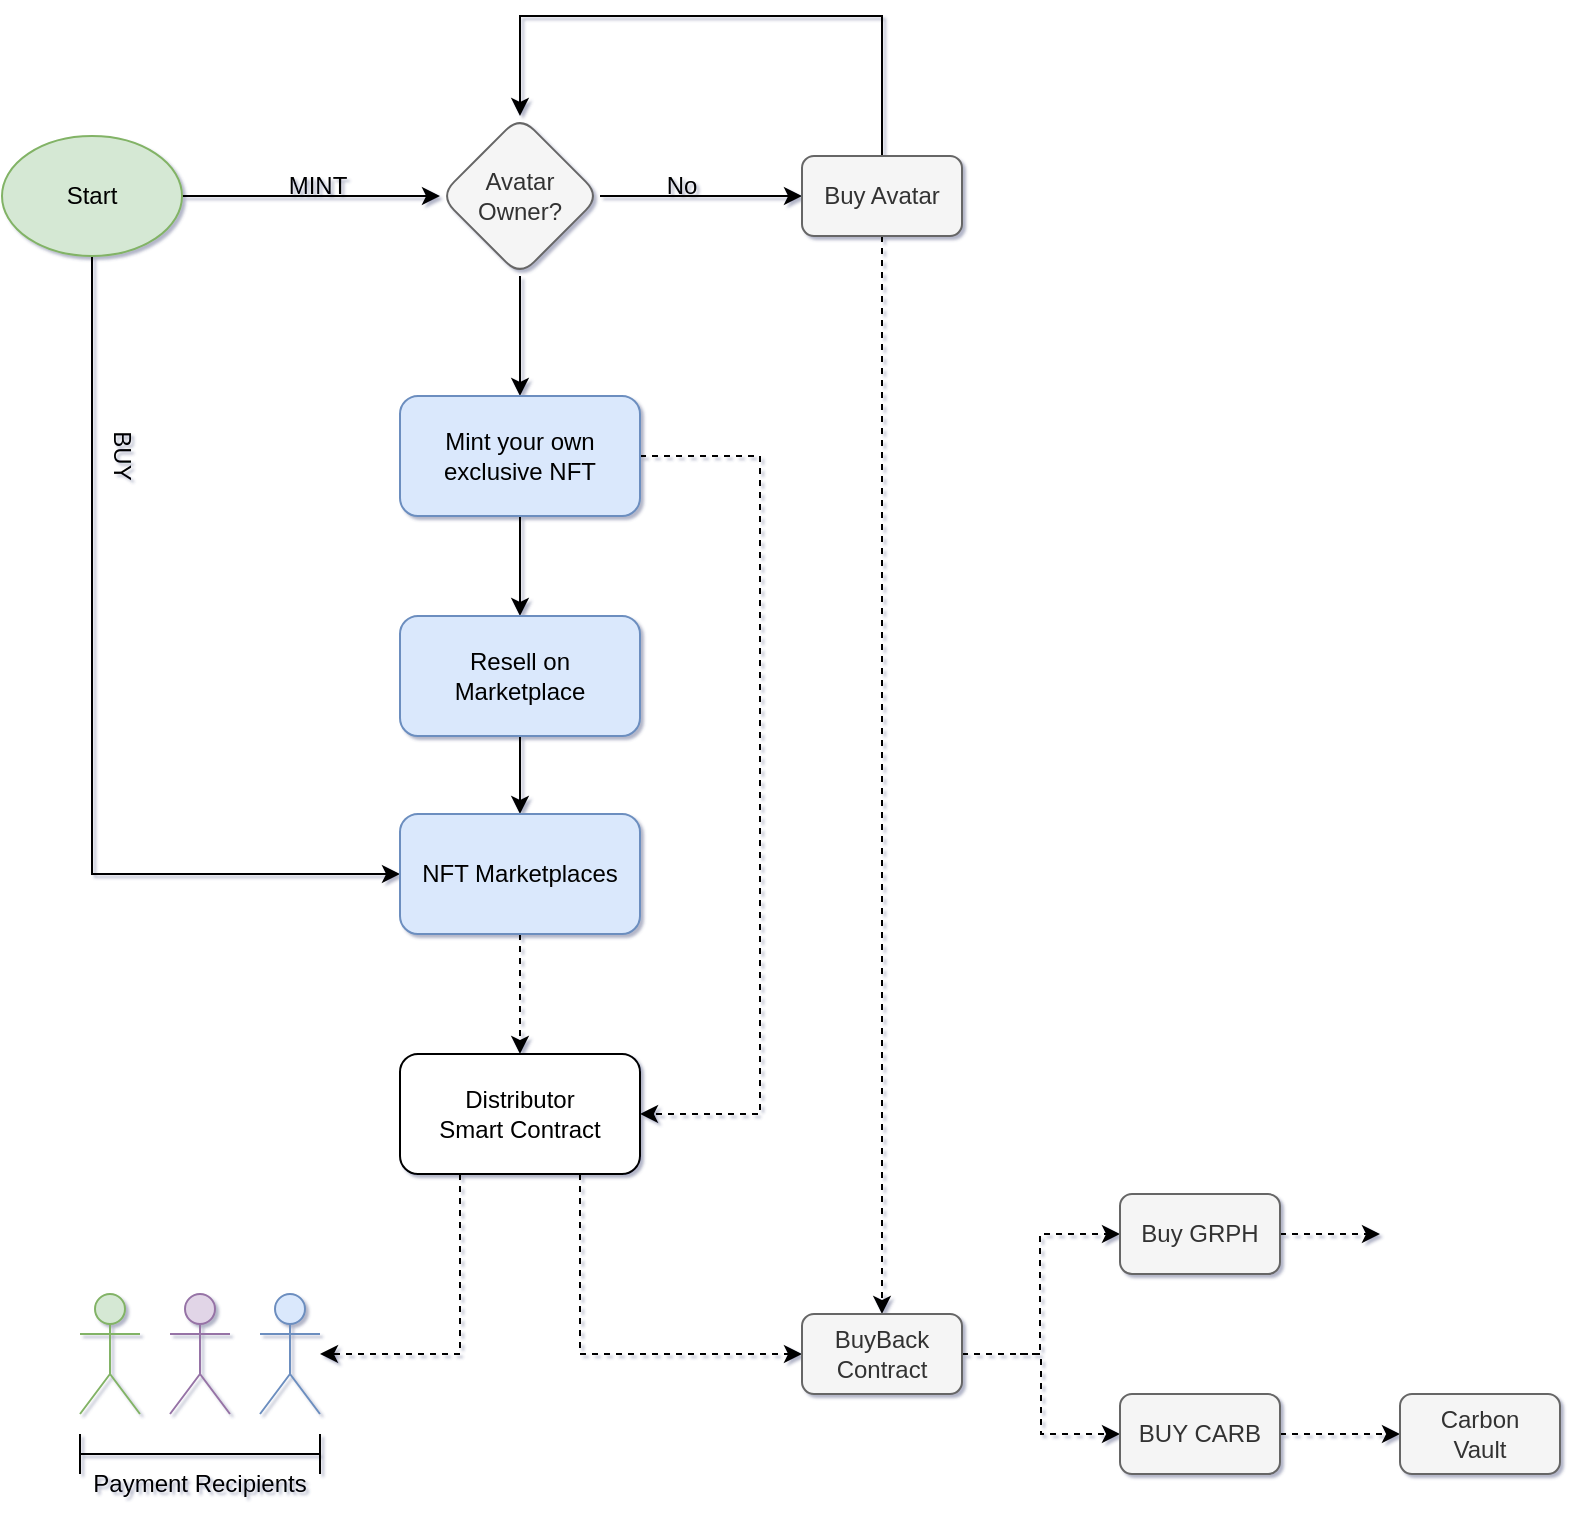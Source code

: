 <mxfile version="16.4.3" type="github">
  <diagram id="_UXg3EZRKqw_mdlAzJet" name="Page-1">
    <mxGraphModel dx="946" dy="1790" grid="1" gridSize="10" guides="1" tooltips="1" connect="1" arrows="1" fold="1" page="1" pageScale="1" pageWidth="827" pageHeight="1169" background="none" math="0" shadow="1">
      <root>
        <mxCell id="0" />
        <mxCell id="1" parent="0" />
        <mxCell id="QuIaBzUg3UuywY2mTjsj-6" style="edgeStyle=orthogonalEdgeStyle;rounded=0;orthogonalLoop=1;jettySize=auto;html=1;exitX=1;exitY=0.5;exitDx=0;exitDy=0;entryX=0;entryY=0.5;entryDx=0;entryDy=0;" parent="1" source="QuIaBzUg3UuywY2mTjsj-1" target="QuIaBzUg3UuywY2mTjsj-2" edge="1">
          <mxGeometry relative="1" as="geometry" />
        </mxCell>
        <mxCell id="QuIaBzUg3UuywY2mTjsj-10" style="edgeStyle=orthogonalEdgeStyle;rounded=0;orthogonalLoop=1;jettySize=auto;html=1;exitX=0.5;exitY=1;exitDx=0;exitDy=0;entryX=0.5;entryY=0;entryDx=0;entryDy=0;" parent="1" source="QuIaBzUg3UuywY2mTjsj-1" target="QuIaBzUg3UuywY2mTjsj-9" edge="1">
          <mxGeometry relative="1" as="geometry" />
        </mxCell>
        <mxCell id="QuIaBzUg3UuywY2mTjsj-1" value="Avatar Owner?" style="rhombus;whiteSpace=wrap;html=1;rounded=1;fillColor=#f5f5f5;fontColor=#333333;strokeColor=#666666;" parent="1" vertex="1">
          <mxGeometry x="230" y="-819" width="80" height="80" as="geometry" />
        </mxCell>
        <mxCell id="QuIaBzUg3UuywY2mTjsj-3" style="edgeStyle=orthogonalEdgeStyle;rounded=0;orthogonalLoop=1;jettySize=auto;html=1;exitX=0.5;exitY=0;exitDx=0;exitDy=0;entryX=0.5;entryY=0;entryDx=0;entryDy=0;" parent="1" source="QuIaBzUg3UuywY2mTjsj-2" target="QuIaBzUg3UuywY2mTjsj-1" edge="1">
          <mxGeometry relative="1" as="geometry">
            <Array as="points">
              <mxPoint x="451" y="-869" />
              <mxPoint x="270" y="-869" />
            </Array>
          </mxGeometry>
        </mxCell>
        <mxCell id="bduGYvhW30INQsXJT5ZD-14" style="edgeStyle=orthogonalEdgeStyle;rounded=0;orthogonalLoop=1;jettySize=auto;html=1;exitX=0.5;exitY=1;exitDx=0;exitDy=0;entryX=0.5;entryY=0;entryDx=0;entryDy=0;dashed=1;" parent="1" source="QuIaBzUg3UuywY2mTjsj-2" target="bduGYvhW30INQsXJT5ZD-12" edge="1">
          <mxGeometry relative="1" as="geometry" />
        </mxCell>
        <mxCell id="QuIaBzUg3UuywY2mTjsj-2" value="Buy Avatar" style="rounded=1;whiteSpace=wrap;html=1;glass=0;fillColor=#f5f5f5;fontColor=#333333;strokeColor=#666666;" parent="1" vertex="1">
          <mxGeometry x="411" y="-799" width="80" height="40" as="geometry" />
        </mxCell>
        <mxCell id="QuIaBzUg3UuywY2mTjsj-5" style="edgeStyle=orthogonalEdgeStyle;rounded=0;orthogonalLoop=1;jettySize=auto;html=1;exitX=1;exitY=0.5;exitDx=0;exitDy=0;entryX=0;entryY=0.5;entryDx=0;entryDy=0;" parent="1" source="QuIaBzUg3UuywY2mTjsj-4" target="QuIaBzUg3UuywY2mTjsj-1" edge="1">
          <mxGeometry relative="1" as="geometry" />
        </mxCell>
        <mxCell id="QuIaBzUg3UuywY2mTjsj-16" style="edgeStyle=orthogonalEdgeStyle;rounded=0;orthogonalLoop=1;jettySize=auto;html=1;exitX=0.5;exitY=1;exitDx=0;exitDy=0;entryX=0;entryY=0.5;entryDx=0;entryDy=0;" parent="1" source="QuIaBzUg3UuywY2mTjsj-4" target="QuIaBzUg3UuywY2mTjsj-15" edge="1">
          <mxGeometry relative="1" as="geometry" />
        </mxCell>
        <mxCell id="QuIaBzUg3UuywY2mTjsj-4" value="Start" style="ellipse;whiteSpace=wrap;html=1;fillColor=#d5e8d4;strokeColor=#82b366;" parent="1" vertex="1">
          <mxGeometry x="11" y="-809" width="90" height="60" as="geometry" />
        </mxCell>
        <mxCell id="QuIaBzUg3UuywY2mTjsj-8" value="No" style="text;html=1;strokeColor=none;fillColor=none;align=center;verticalAlign=middle;whiteSpace=wrap;rounded=0;labelBackgroundColor=none;" parent="1" vertex="1">
          <mxGeometry x="321" y="-799" width="60" height="30" as="geometry" />
        </mxCell>
        <mxCell id="QuIaBzUg3UuywY2mTjsj-13" style="edgeStyle=orthogonalEdgeStyle;rounded=0;orthogonalLoop=1;jettySize=auto;html=1;exitX=0.5;exitY=1;exitDx=0;exitDy=0;entryX=0.5;entryY=0;entryDx=0;entryDy=0;" parent="1" source="QuIaBzUg3UuywY2mTjsj-9" target="QuIaBzUg3UuywY2mTjsj-11" edge="1">
          <mxGeometry relative="1" as="geometry" />
        </mxCell>
        <mxCell id="Pm1PxJtQP01OEuUM-juH-1" style="edgeStyle=orthogonalEdgeStyle;rounded=0;orthogonalLoop=1;jettySize=auto;html=1;exitX=1;exitY=0.5;exitDx=0;exitDy=0;entryX=1;entryY=0.5;entryDx=0;entryDy=0;dashed=1;" parent="1" source="QuIaBzUg3UuywY2mTjsj-9" target="WOP9kb_ligrmdYlrK7DN-1" edge="1">
          <mxGeometry relative="1" as="geometry">
            <Array as="points">
              <mxPoint x="390" y="-649" />
              <mxPoint x="390" y="-320" />
            </Array>
          </mxGeometry>
        </mxCell>
        <mxCell id="QuIaBzUg3UuywY2mTjsj-9" value="Mint your own exclusive NFT" style="rounded=1;whiteSpace=wrap;html=1;verticalAlign=middle;fillColor=#dae8fc;strokeColor=#6c8ebf;" parent="1" vertex="1">
          <mxGeometry x="210" y="-679" width="120" height="60" as="geometry" />
        </mxCell>
        <mxCell id="QuIaBzUg3UuywY2mTjsj-17" style="edgeStyle=orthogonalEdgeStyle;rounded=0;orthogonalLoop=1;jettySize=auto;html=1;exitX=0.5;exitY=1;exitDx=0;exitDy=0;entryX=0.5;entryY=0;entryDx=0;entryDy=0;" parent="1" source="QuIaBzUg3UuywY2mTjsj-11" target="QuIaBzUg3UuywY2mTjsj-15" edge="1">
          <mxGeometry relative="1" as="geometry" />
        </mxCell>
        <mxCell id="QuIaBzUg3UuywY2mTjsj-11" value="Resell on Marketplace" style="rounded=1;whiteSpace=wrap;html=1;verticalAlign=middle;fillColor=#dae8fc;strokeColor=#6c8ebf;" parent="1" vertex="1">
          <mxGeometry x="210" y="-569" width="120" height="60" as="geometry" />
        </mxCell>
        <mxCell id="WOP9kb_ligrmdYlrK7DN-3" style="edgeStyle=orthogonalEdgeStyle;rounded=0;orthogonalLoop=1;jettySize=auto;html=1;exitX=0.5;exitY=1;exitDx=0;exitDy=0;entryX=0.5;entryY=0;entryDx=0;entryDy=0;dashed=1;" parent="1" source="QuIaBzUg3UuywY2mTjsj-15" target="WOP9kb_ligrmdYlrK7DN-1" edge="1">
          <mxGeometry relative="1" as="geometry" />
        </mxCell>
        <mxCell id="QuIaBzUg3UuywY2mTjsj-15" value="NFT Marketplaces" style="rounded=1;whiteSpace=wrap;html=1;verticalAlign=middle;fillColor=#dae8fc;strokeColor=#6c8ebf;" parent="1" vertex="1">
          <mxGeometry x="210" y="-470" width="120" height="60" as="geometry" />
        </mxCell>
        <mxCell id="QuIaBzUg3UuywY2mTjsj-18" value="MINT" style="text;html=1;strokeColor=none;fillColor=none;align=center;verticalAlign=middle;whiteSpace=wrap;rounded=0;labelBackgroundColor=none;" parent="1" vertex="1">
          <mxGeometry x="139" y="-799" width="60" height="30" as="geometry" />
        </mxCell>
        <mxCell id="QuIaBzUg3UuywY2mTjsj-20" value="BUY" style="text;html=1;strokeColor=none;fillColor=none;align=center;verticalAlign=middle;whiteSpace=wrap;rounded=0;labelBackgroundColor=none;rotation=90;" parent="1" vertex="1">
          <mxGeometry x="41" y="-664" width="60" height="30" as="geometry" />
        </mxCell>
        <mxCell id="Pm1PxJtQP01OEuUM-juH-2" style="edgeStyle=orthogonalEdgeStyle;rounded=0;orthogonalLoop=1;jettySize=auto;html=1;exitX=0.25;exitY=1;exitDx=0;exitDy=0;dashed=1;" parent="1" source="WOP9kb_ligrmdYlrK7DN-1" edge="1">
          <mxGeometry relative="1" as="geometry">
            <mxPoint x="170" y="-200" as="targetPoint" />
            <Array as="points">
              <mxPoint x="240" y="-200" />
              <mxPoint x="170" y="-200" />
            </Array>
          </mxGeometry>
        </mxCell>
        <mxCell id="bduGYvhW30INQsXJT5ZD-2" style="edgeStyle=orthogonalEdgeStyle;rounded=0;orthogonalLoop=1;jettySize=auto;html=1;exitX=0.75;exitY=1;exitDx=0;exitDy=0;entryX=0;entryY=0.5;entryDx=0;entryDy=0;dashed=1;" parent="1" source="WOP9kb_ligrmdYlrK7DN-1" target="bduGYvhW30INQsXJT5ZD-12" edge="1">
          <mxGeometry relative="1" as="geometry">
            <mxPoint x="400" y="-200" as="targetPoint" />
          </mxGeometry>
        </mxCell>
        <mxCell id="WOP9kb_ligrmdYlrK7DN-1" value="Distributor&lt;br&gt;Smart Contract" style="rounded=1;whiteSpace=wrap;html=1;" parent="1" vertex="1">
          <mxGeometry x="210" y="-350" width="120" height="60" as="geometry" />
        </mxCell>
        <mxCell id="WOP9kb_ligrmdYlrK7DN-5" value="" style="shape=umlActor;verticalLabelPosition=bottom;verticalAlign=top;html=1;outlineConnect=0;fillColor=#dae8fc;strokeColor=#6c8ebf;" parent="1" vertex="1">
          <mxGeometry x="140" y="-230" width="30" height="60" as="geometry" />
        </mxCell>
        <mxCell id="bduGYvhW30INQsXJT5ZD-6" style="edgeStyle=orthogonalEdgeStyle;rounded=0;orthogonalLoop=1;jettySize=auto;html=1;exitX=1;exitY=0.5;exitDx=0;exitDy=0;entryX=0;entryY=0.5;entryDx=0;entryDy=0;dashed=1;" parent="1" edge="1">
          <mxGeometry relative="1" as="geometry">
            <mxPoint x="520" y="-200" as="sourcePoint" />
            <mxPoint x="570" y="-260" as="targetPoint" />
            <Array as="points">
              <mxPoint x="530" y="-200" />
              <mxPoint x="530" y="-260" />
            </Array>
          </mxGeometry>
        </mxCell>
        <mxCell id="bduGYvhW30INQsXJT5ZD-7" style="edgeStyle=orthogonalEdgeStyle;rounded=0;orthogonalLoop=1;jettySize=auto;html=1;exitX=1;exitY=0.5;exitDx=0;exitDy=0;entryX=0;entryY=0.5;entryDx=0;entryDy=0;dashed=1;" parent="1" source="bduGYvhW30INQsXJT5ZD-12" target="bduGYvhW30INQsXJT5ZD-16" edge="1">
          <mxGeometry relative="1" as="geometry">
            <mxPoint x="520" y="-200" as="sourcePoint" />
            <mxPoint x="570" y="-140" as="targetPoint" />
          </mxGeometry>
        </mxCell>
        <mxCell id="bduGYvhW30INQsXJT5ZD-10" style="edgeStyle=orthogonalEdgeStyle;rounded=0;orthogonalLoop=1;jettySize=auto;html=1;exitX=1;exitY=0.5;exitDx=0;exitDy=0;dashed=1;entryX=0;entryY=0.5;entryDx=0;entryDy=0;" parent="1" source="bduGYvhW30INQsXJT5ZD-16" target="bduGYvhW30INQsXJT5ZD-17" edge="1">
          <mxGeometry relative="1" as="geometry">
            <mxPoint x="690" y="-140" as="sourcePoint" />
            <mxPoint x="680" y="-160" as="targetPoint" />
          </mxGeometry>
        </mxCell>
        <mxCell id="bduGYvhW30INQsXJT5ZD-8" style="edgeStyle=orthogonalEdgeStyle;rounded=0;orthogonalLoop=1;jettySize=auto;html=1;exitX=1;exitY=0.5;exitDx=0;exitDy=0;dashed=1;" parent="1" source="bduGYvhW30INQsXJT5ZD-15" edge="1">
          <mxGeometry relative="1" as="geometry">
            <mxPoint x="690" y="-260" as="sourcePoint" />
            <mxPoint x="700" y="-260" as="targetPoint" />
          </mxGeometry>
        </mxCell>
        <mxCell id="bduGYvhW30INQsXJT5ZD-5" value="" style="shape=image;html=1;verticalAlign=top;verticalLabelPosition=bottom;labelBackgroundColor=#ffffff;imageAspect=0;aspect=fixed;image=https://cdn4.iconfinder.com/data/icons/christmas-2434/128/Artboard_42-128.png" parent="1" vertex="1">
          <mxGeometry x="700" y="-310" width="80" height="80" as="geometry" />
        </mxCell>
        <mxCell id="bduGYvhW30INQsXJT5ZD-12" value="BuyBack&lt;br&gt;Contract" style="rounded=1;whiteSpace=wrap;html=1;glass=0;fillColor=#f5f5f5;fontColor=#333333;strokeColor=#666666;" parent="1" vertex="1">
          <mxGeometry x="411" y="-220" width="80" height="40" as="geometry" />
        </mxCell>
        <mxCell id="bduGYvhW30INQsXJT5ZD-15" value="Buy GRPH" style="rounded=1;whiteSpace=wrap;html=1;glass=0;fillColor=#f5f5f5;fontColor=#333333;strokeColor=#666666;" parent="1" vertex="1">
          <mxGeometry x="570" y="-280" width="80" height="40" as="geometry" />
        </mxCell>
        <mxCell id="bduGYvhW30INQsXJT5ZD-16" value="BUY CARB" style="rounded=1;whiteSpace=wrap;html=1;glass=0;fillColor=#f5f5f5;fontColor=#333333;strokeColor=#666666;" parent="1" vertex="1">
          <mxGeometry x="570" y="-180" width="80" height="40" as="geometry" />
        </mxCell>
        <mxCell id="bduGYvhW30INQsXJT5ZD-17" value="Carbon&lt;br&gt;Vault" style="rounded=1;whiteSpace=wrap;html=1;glass=0;fillColor=#f5f5f5;fontColor=#333333;strokeColor=#666666;" parent="1" vertex="1">
          <mxGeometry x="710" y="-180" width="80" height="40" as="geometry" />
        </mxCell>
        <mxCell id="bduGYvhW30INQsXJT5ZD-19" value="" style="shape=umlActor;verticalLabelPosition=bottom;verticalAlign=top;html=1;outlineConnect=0;fillColor=#e1d5e7;strokeColor=#9673a6;" parent="1" vertex="1">
          <mxGeometry x="95" y="-230" width="30" height="60" as="geometry" />
        </mxCell>
        <mxCell id="bduGYvhW30INQsXJT5ZD-20" value="" style="shape=umlActor;verticalLabelPosition=bottom;verticalAlign=top;html=1;outlineConnect=0;fillColor=#d5e8d4;strokeColor=#82b366;" parent="1" vertex="1">
          <mxGeometry x="50" y="-230" width="30" height="60" as="geometry" />
        </mxCell>
        <mxCell id="bduGYvhW30INQsXJT5ZD-21" value="" style="shape=crossbar;whiteSpace=wrap;html=1;rounded=1;" parent="1" vertex="1">
          <mxGeometry x="50" y="-160" width="120" height="20" as="geometry" />
        </mxCell>
        <mxCell id="bduGYvhW30INQsXJT5ZD-23" value="Payment Recipients" style="text;html=1;strokeColor=none;fillColor=none;align=center;verticalAlign=middle;whiteSpace=wrap;rounded=0;" parent="1" vertex="1">
          <mxGeometry x="50" y="-150" width="120" height="30" as="geometry" />
        </mxCell>
      </root>
    </mxGraphModel>
  </diagram>
</mxfile>
